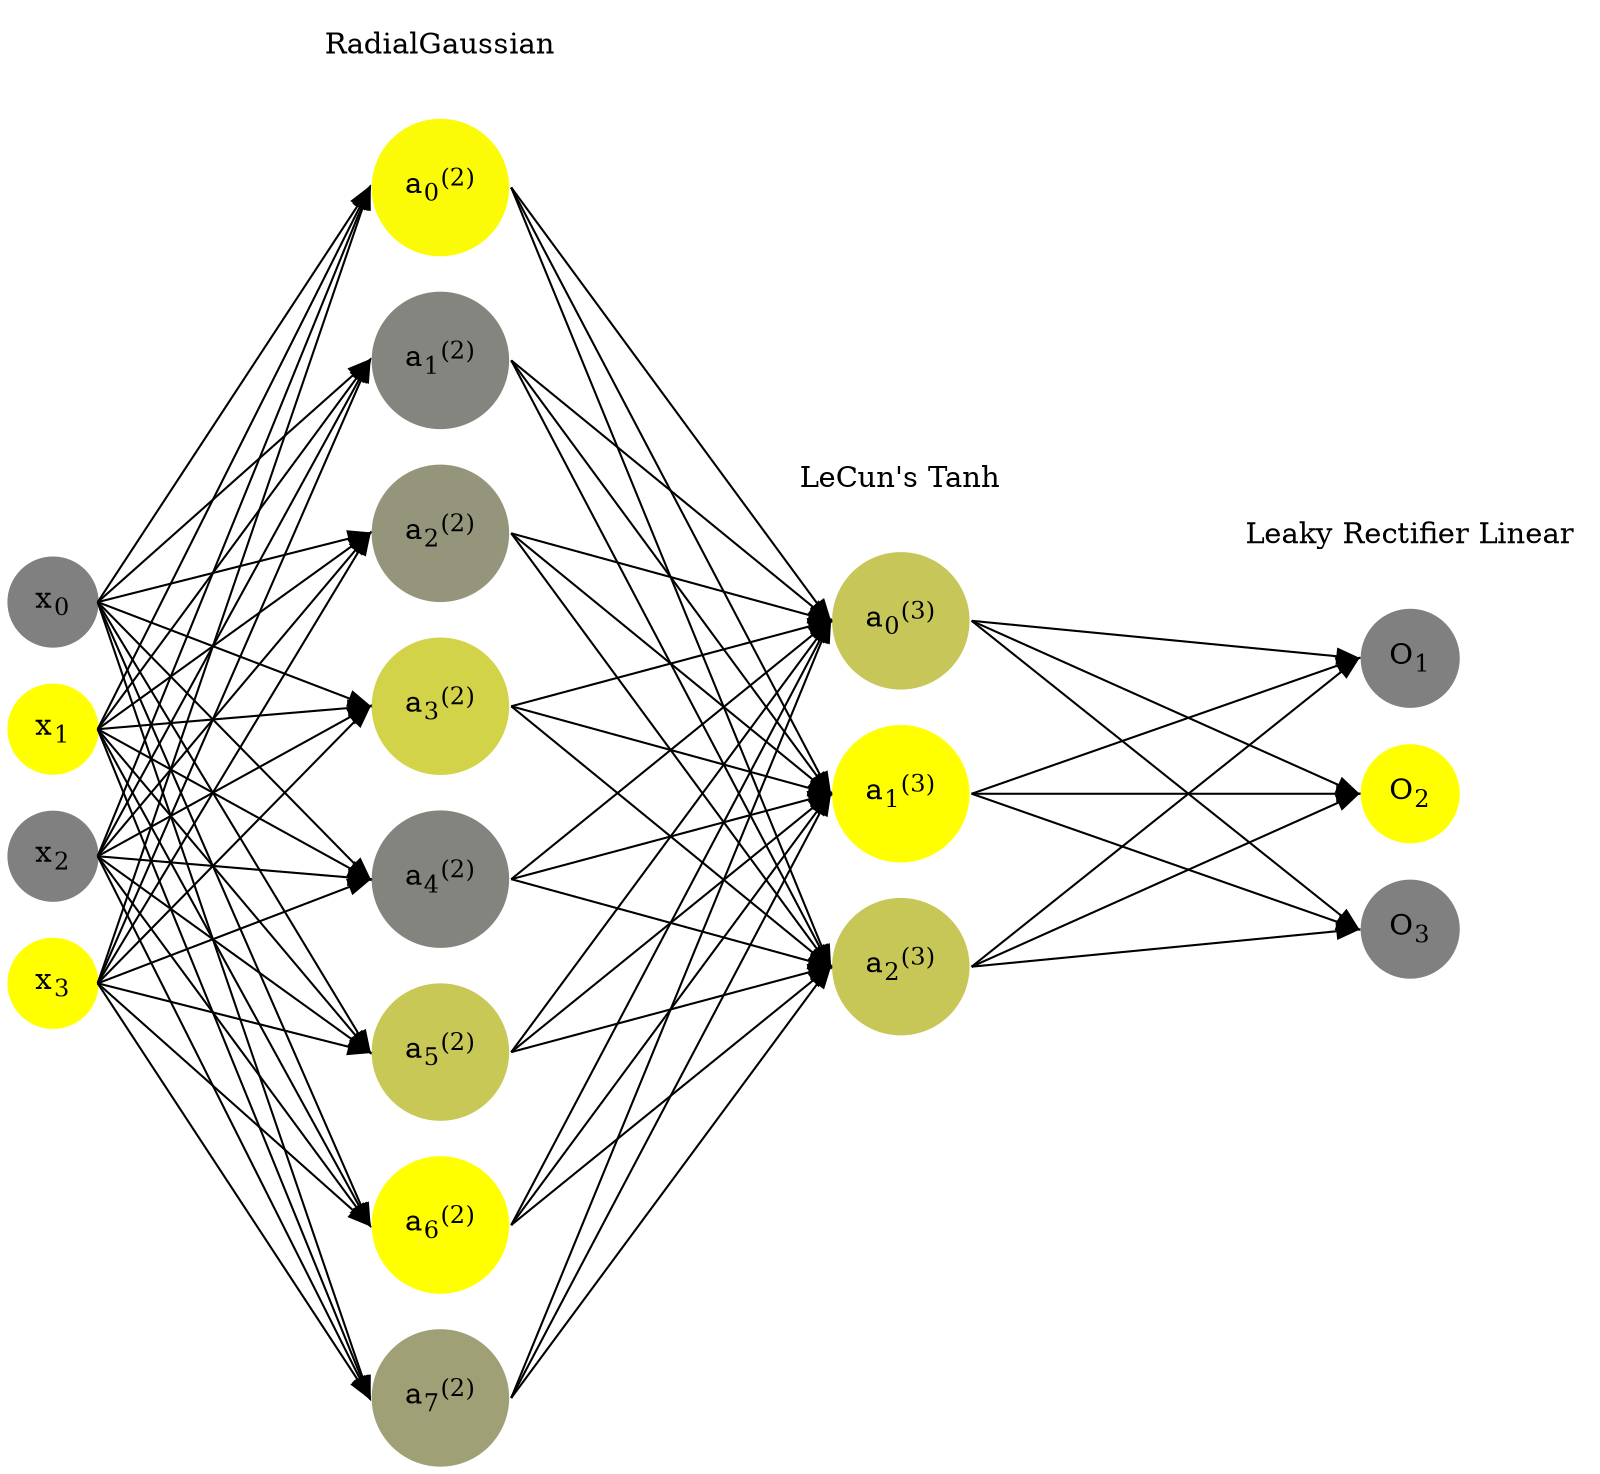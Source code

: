 digraph G {
	rankdir = LR;
	splines=false;
	edge[style=invis];
	ranksep= 1.4;
	{
	node [shape=circle, color="0.1667, 0.0, 0.5", style=filled, fillcolor="0.1667, 0.0, 0.5"];
	x0 [label=<x<sub>0</sub>>];
	}
	{
	node [shape=circle, color="0.1667, 1.0, 1.0", style=filled, fillcolor="0.1667, 1.0, 1.0"];
	x1 [label=<x<sub>1</sub>>];
	}
	{
	node [shape=circle, color="0.1667, 0.0, 0.5", style=filled, fillcolor="0.1667, 0.0, 0.5"];
	x2 [label=<x<sub>2</sub>>];
	}
	{
	node [shape=circle, color="0.1667, 1.0, 1.0", style=filled, fillcolor="0.1667, 1.0, 1.0"];
	x3 [label=<x<sub>3</sub>>];
	}
	{
	node [shape=circle, color="0.1667, 0.967154, 0.983577", style=filled, fillcolor="0.1667, 0.967154, 0.983577"];
	a02 [label=<a<sub>0</sub><sup>(2)</sup>>];
	}
	{
	node [shape=circle, color="0.1667, 0.039350, 0.519675", style=filled, fillcolor="0.1667, 0.039350, 0.519675"];
	a12 [label=<a<sub>1</sub><sup>(2)</sup>>];
	}
	{
	node [shape=circle, color="0.1667, 0.166806, 0.583403", style=filled, fillcolor="0.1667, 0.166806, 0.583403"];
	a22 [label=<a<sub>2</sub><sup>(2)</sup>>];
	}
	{
	node [shape=circle, color="0.1667, 0.652034, 0.826017", style=filled, fillcolor="0.1667, 0.652034, 0.826017"];
	a32 [label=<a<sub>3</sub><sup>(2)</sup>>];
	}
	{
	node [shape=circle, color="0.1667, 0.034373, 0.517186", style=filled, fillcolor="0.1667, 0.034373, 0.517186"];
	a42 [label=<a<sub>4</sub><sup>(2)</sup>>];
	}
	{
	node [shape=circle, color="0.1667, 0.564092, 0.782046", style=filled, fillcolor="0.1667, 0.564092, 0.782046"];
	a52 [label=<a<sub>5</sub><sup>(2)</sup>>];
	}
	{
	node [shape=circle, color="0.1667, 0.998510, 0.999255", style=filled, fillcolor="0.1667, 0.998510, 0.999255"];
	a62 [label=<a<sub>6</sub><sup>(2)</sup>>];
	}
	{
	node [shape=circle, color="0.1667, 0.250310, 0.625155", style=filled, fillcolor="0.1667, 0.250310, 0.625155"];
	a72 [label=<a<sub>7</sub><sup>(2)</sup>>];
	}
	{
	node [shape=circle, color="0.1667, 0.551074, 0.775537", style=filled, fillcolor="0.1667, 0.551074, 0.775537"];
	a03 [label=<a<sub>0</sub><sup>(3)</sup>>];
	}
	{
	node [shape=circle, color="0.1667, 1.125409, 1.062704", style=filled, fillcolor="0.1667, 1.125409, 1.062704"];
	a13 [label=<a<sub>1</sub><sup>(3)</sup>>];
	}
	{
	node [shape=circle, color="0.1667, 0.558605, 0.779303", style=filled, fillcolor="0.1667, 0.558605, 0.779303"];
	a23 [label=<a<sub>2</sub><sup>(3)</sup>>];
	}
	{
	node [shape=circle, color="0.1667, 0.0, 0.5", style=filled, fillcolor="0.1667, 0.0, 0.5"];
	O1 [label=<O<sub>1</sub>>];
	}
	{
	node [shape=circle, color="0.1667, 1.0, 1.0", style=filled, fillcolor="0.1667, 1.0, 1.0"];
	O2 [label=<O<sub>2</sub>>];
	}
	{
	node [shape=circle, color="0.1667, 0.0, 0.5", style=filled, fillcolor="0.1667, 0.0, 0.5"];
	O3 [label=<O<sub>3</sub>>];
	}
	{
	rank=same;
	x0->x1->x2->x3;
	}
	{
	rank=same;
	a02->a12->a22->a32->a42->a52->a62->a72;
	}
	{
	rank=same;
	a03->a13->a23;
	}
	{
	rank=same;
	O1->O2->O3;
	}
	l1 [shape=plaintext,label="RadialGaussian"];
	l1->a02;
	{rank=same; l1;a02};
	l2 [shape=plaintext,label="LeCun's Tanh"];
	l2->a03;
	{rank=same; l2;a03};
	l3 [shape=plaintext,label="Leaky Rectifier Linear"];
	l3->O1;
	{rank=same; l3;O1};
edge[style=solid, tailport=e, headport=w];
	{x0;x1;x2;x3} -> {a02;a12;a22;a32;a42;a52;a62;a72};
	{a02;a12;a22;a32;a42;a52;a62;a72} -> {a03;a13;a23};
	{a03;a13;a23} -> {O1,O2,O3};
}
